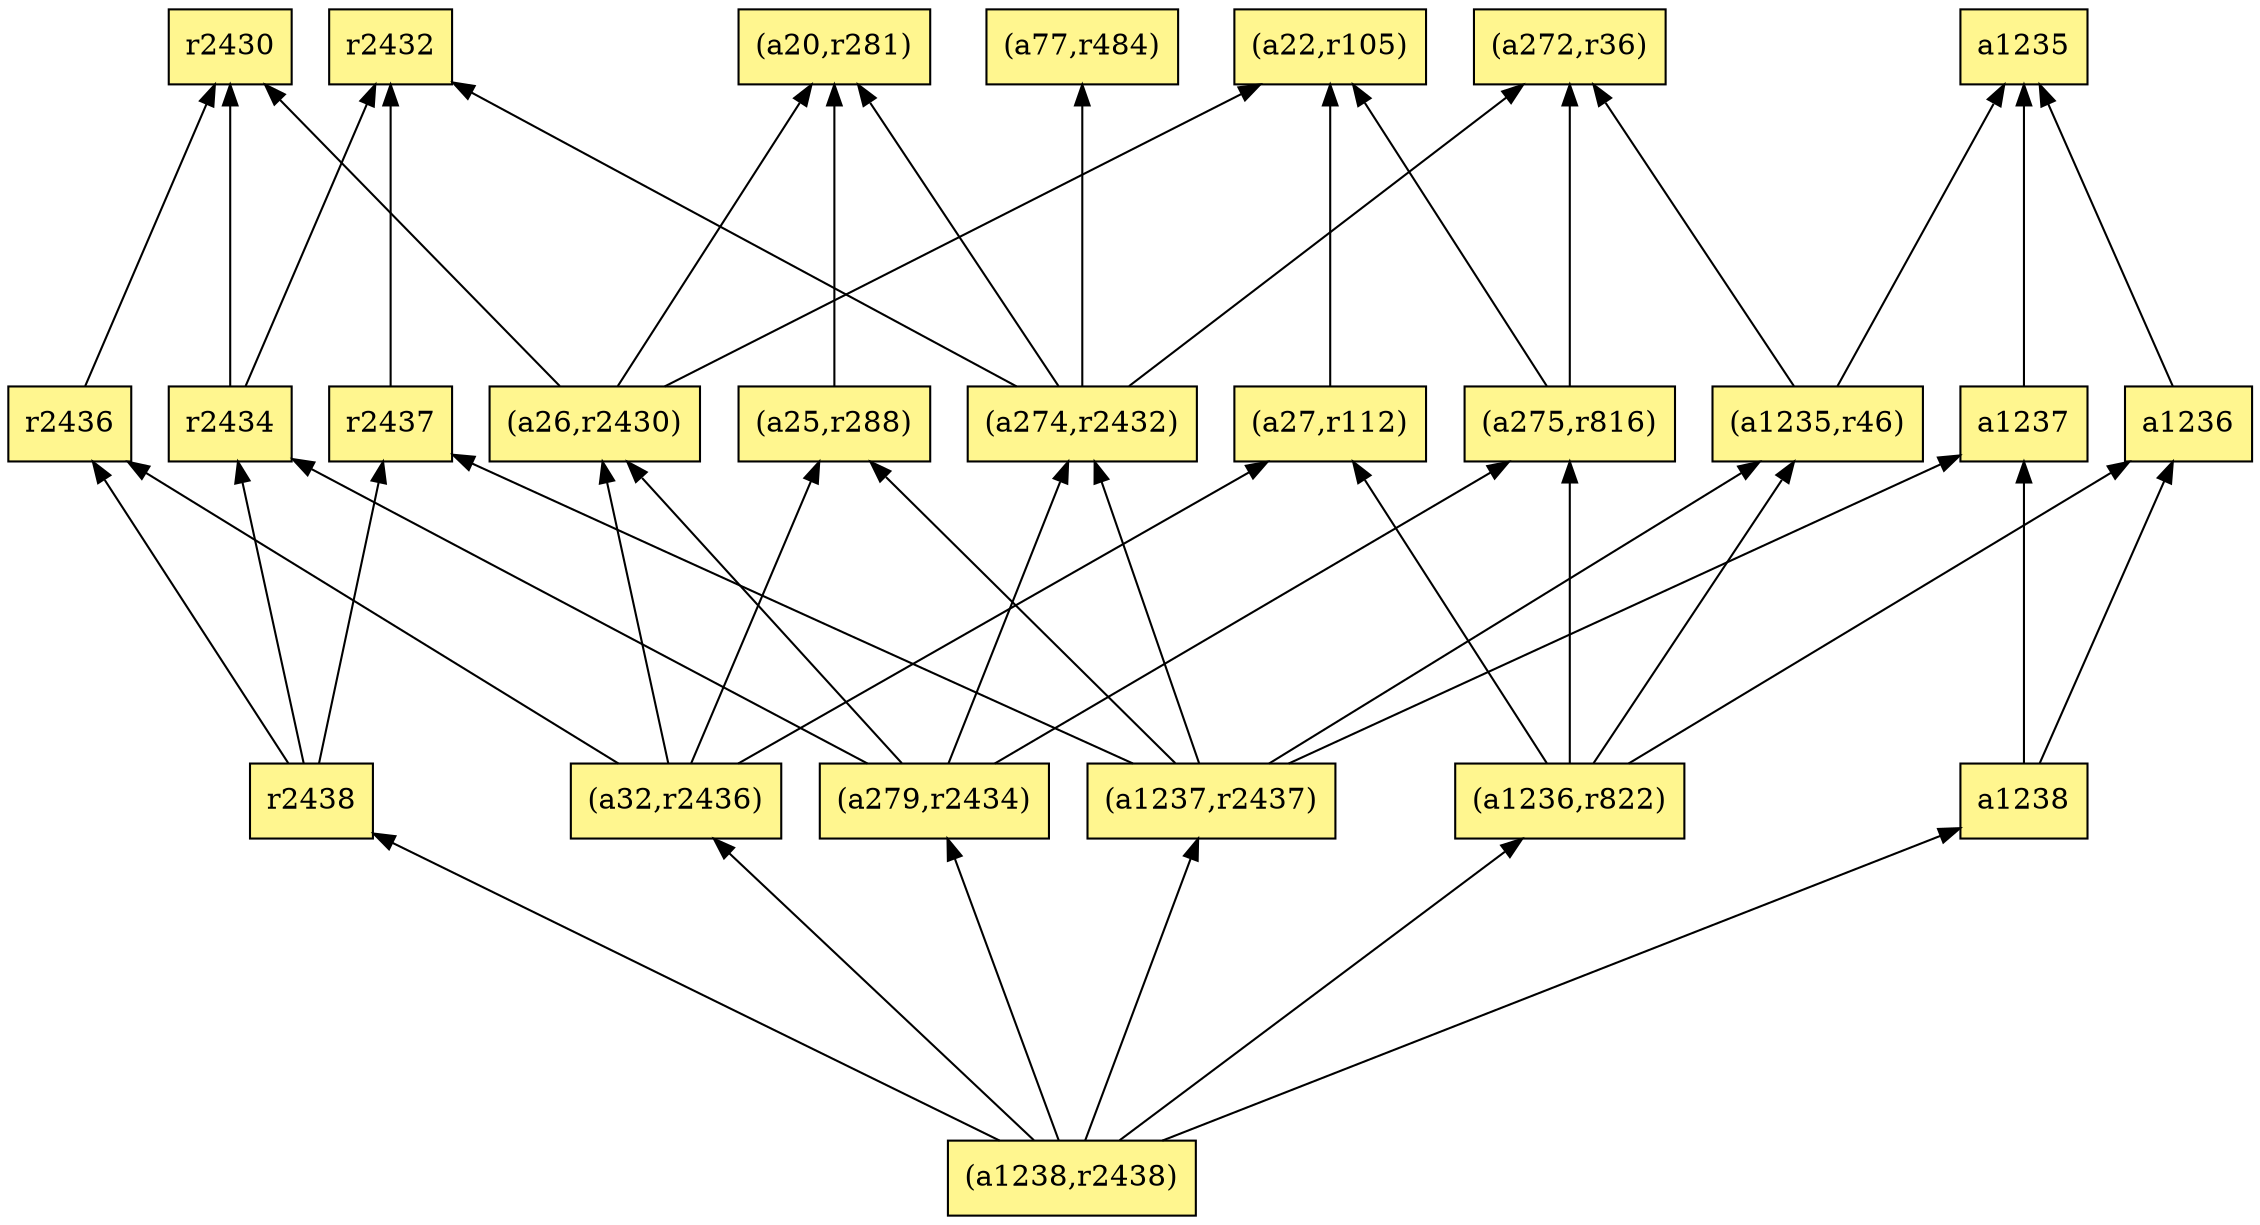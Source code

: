 digraph G {
rankdir=BT;ranksep="2.0";
"r2432" [shape=record,fillcolor=khaki1,style=filled,label="{r2432}"];
"(a279,r2434)" [shape=record,fillcolor=khaki1,style=filled,label="{(a279,r2434)}"];
"(a32,r2436)" [shape=record,fillcolor=khaki1,style=filled,label="{(a32,r2436)}"];
"(a22,r105)" [shape=record,fillcolor=khaki1,style=filled,label="{(a22,r105)}"];
"a1238" [shape=record,fillcolor=khaki1,style=filled,label="{a1238}"];
"(a1238,r2438)" [shape=record,fillcolor=khaki1,style=filled,label="{(a1238,r2438)}"];
"(a275,r816)" [shape=record,fillcolor=khaki1,style=filled,label="{(a275,r816)}"];
"(a274,r2432)" [shape=record,fillcolor=khaki1,style=filled,label="{(a274,r2432)}"];
"a1236" [shape=record,fillcolor=khaki1,style=filled,label="{a1236}"];
"r2438" [shape=record,fillcolor=khaki1,style=filled,label="{r2438}"];
"r2430" [shape=record,fillcolor=khaki1,style=filled,label="{r2430}"];
"a1237" [shape=record,fillcolor=khaki1,style=filled,label="{a1237}"];
"(a77,r484)" [shape=record,fillcolor=khaki1,style=filled,label="{(a77,r484)}"];
"a1235" [shape=record,fillcolor=khaki1,style=filled,label="{a1235}"];
"(a27,r112)" [shape=record,fillcolor=khaki1,style=filled,label="{(a27,r112)}"];
"(a26,r2430)" [shape=record,fillcolor=khaki1,style=filled,label="{(a26,r2430)}"];
"(a1237,r2437)" [shape=record,fillcolor=khaki1,style=filled,label="{(a1237,r2437)}"];
"r2437" [shape=record,fillcolor=khaki1,style=filled,label="{r2437}"];
"(a1235,r46)" [shape=record,fillcolor=khaki1,style=filled,label="{(a1235,r46)}"];
"r2434" [shape=record,fillcolor=khaki1,style=filled,label="{r2434}"];
"(a20,r281)" [shape=record,fillcolor=khaki1,style=filled,label="{(a20,r281)}"];
"(a272,r36)" [shape=record,fillcolor=khaki1,style=filled,label="{(a272,r36)}"];
"(a25,r288)" [shape=record,fillcolor=khaki1,style=filled,label="{(a25,r288)}"];
"r2436" [shape=record,fillcolor=khaki1,style=filled,label="{r2436}"];
"(a1236,r822)" [shape=record,fillcolor=khaki1,style=filled,label="{(a1236,r822)}"];
"(a279,r2434)" -> "(a26,r2430)"
"(a279,r2434)" -> "r2434"
"(a279,r2434)" -> "(a275,r816)"
"(a279,r2434)" -> "(a274,r2432)"
"(a32,r2436)" -> "(a27,r112)"
"(a32,r2436)" -> "(a26,r2430)"
"(a32,r2436)" -> "(a25,r288)"
"(a32,r2436)" -> "r2436"
"a1238" -> "a1237"
"a1238" -> "a1236"
"(a1238,r2438)" -> "r2438"
"(a1238,r2438)" -> "(a279,r2434)"
"(a1238,r2438)" -> "(a1237,r2437)"
"(a1238,r2438)" -> "(a32,r2436)"
"(a1238,r2438)" -> "a1238"
"(a1238,r2438)" -> "(a1236,r822)"
"(a275,r816)" -> "(a272,r36)"
"(a275,r816)" -> "(a22,r105)"
"(a274,r2432)" -> "(a77,r484)"
"(a274,r2432)" -> "r2432"
"(a274,r2432)" -> "(a20,r281)"
"(a274,r2432)" -> "(a272,r36)"
"a1236" -> "a1235"
"r2438" -> "r2437"
"r2438" -> "r2434"
"r2438" -> "r2436"
"a1237" -> "a1235"
"(a27,r112)" -> "(a22,r105)"
"(a26,r2430)" -> "r2430"
"(a26,r2430)" -> "(a20,r281)"
"(a26,r2430)" -> "(a22,r105)"
"(a1237,r2437)" -> "a1237"
"(a1237,r2437)" -> "r2437"
"(a1237,r2437)" -> "(a1235,r46)"
"(a1237,r2437)" -> "(a25,r288)"
"(a1237,r2437)" -> "(a274,r2432)"
"r2437" -> "r2432"
"(a1235,r46)" -> "(a272,r36)"
"(a1235,r46)" -> "a1235"
"r2434" -> "r2430"
"r2434" -> "r2432"
"(a25,r288)" -> "(a20,r281)"
"r2436" -> "r2430"
"(a1236,r822)" -> "(a27,r112)"
"(a1236,r822)" -> "(a1235,r46)"
"(a1236,r822)" -> "(a275,r816)"
"(a1236,r822)" -> "a1236"
}